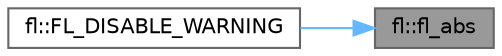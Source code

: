 digraph "fl::fl_abs"
{
 // INTERACTIVE_SVG=YES
 // LATEX_PDF_SIZE
  bgcolor="transparent";
  edge [fontname=Helvetica,fontsize=10,labelfontname=Helvetica,labelfontsize=10];
  node [fontname=Helvetica,fontsize=10,shape=box,height=0.2,width=0.4];
  rankdir="RL";
  Node1 [id="Node000001",label="fl::fl_abs",height=0.2,width=0.4,color="gray40", fillcolor="grey60", style="filled", fontcolor="black",tooltip=" "];
  Node1 -> Node2 [id="edge1_Node000001_Node000002",dir="back",color="steelblue1",style="solid",tooltip=" "];
  Node2 [id="Node000002",label="fl::FL_DISABLE_WARNING",height=0.2,width=0.4,color="grey40", fillcolor="white", style="filled",URL="$d4/d36/namespacefl_a9c0782b2694d801c4c402ca0913732a8.html#a9c0782b2694d801c4c402ca0913732a8",tooltip=" "];
}
